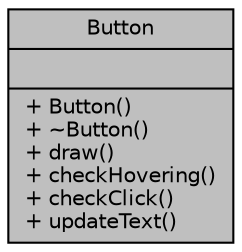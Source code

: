 digraph "Button"
{
  bgcolor="transparent";
  edge [fontname="Helvetica",fontsize="10",labelfontname="Helvetica",labelfontsize="10"];
  node [fontname="Helvetica",fontsize="10",shape=record];
  Node1 [label="{Button\n||+ Button()\l+ ~Button()\l+ draw()\l+ checkHovering()\l+ checkClick()\l+ updateText()\l}",height=0.2,width=0.4,color="black", fillcolor="grey75", style="filled", fontcolor="black"];
}
